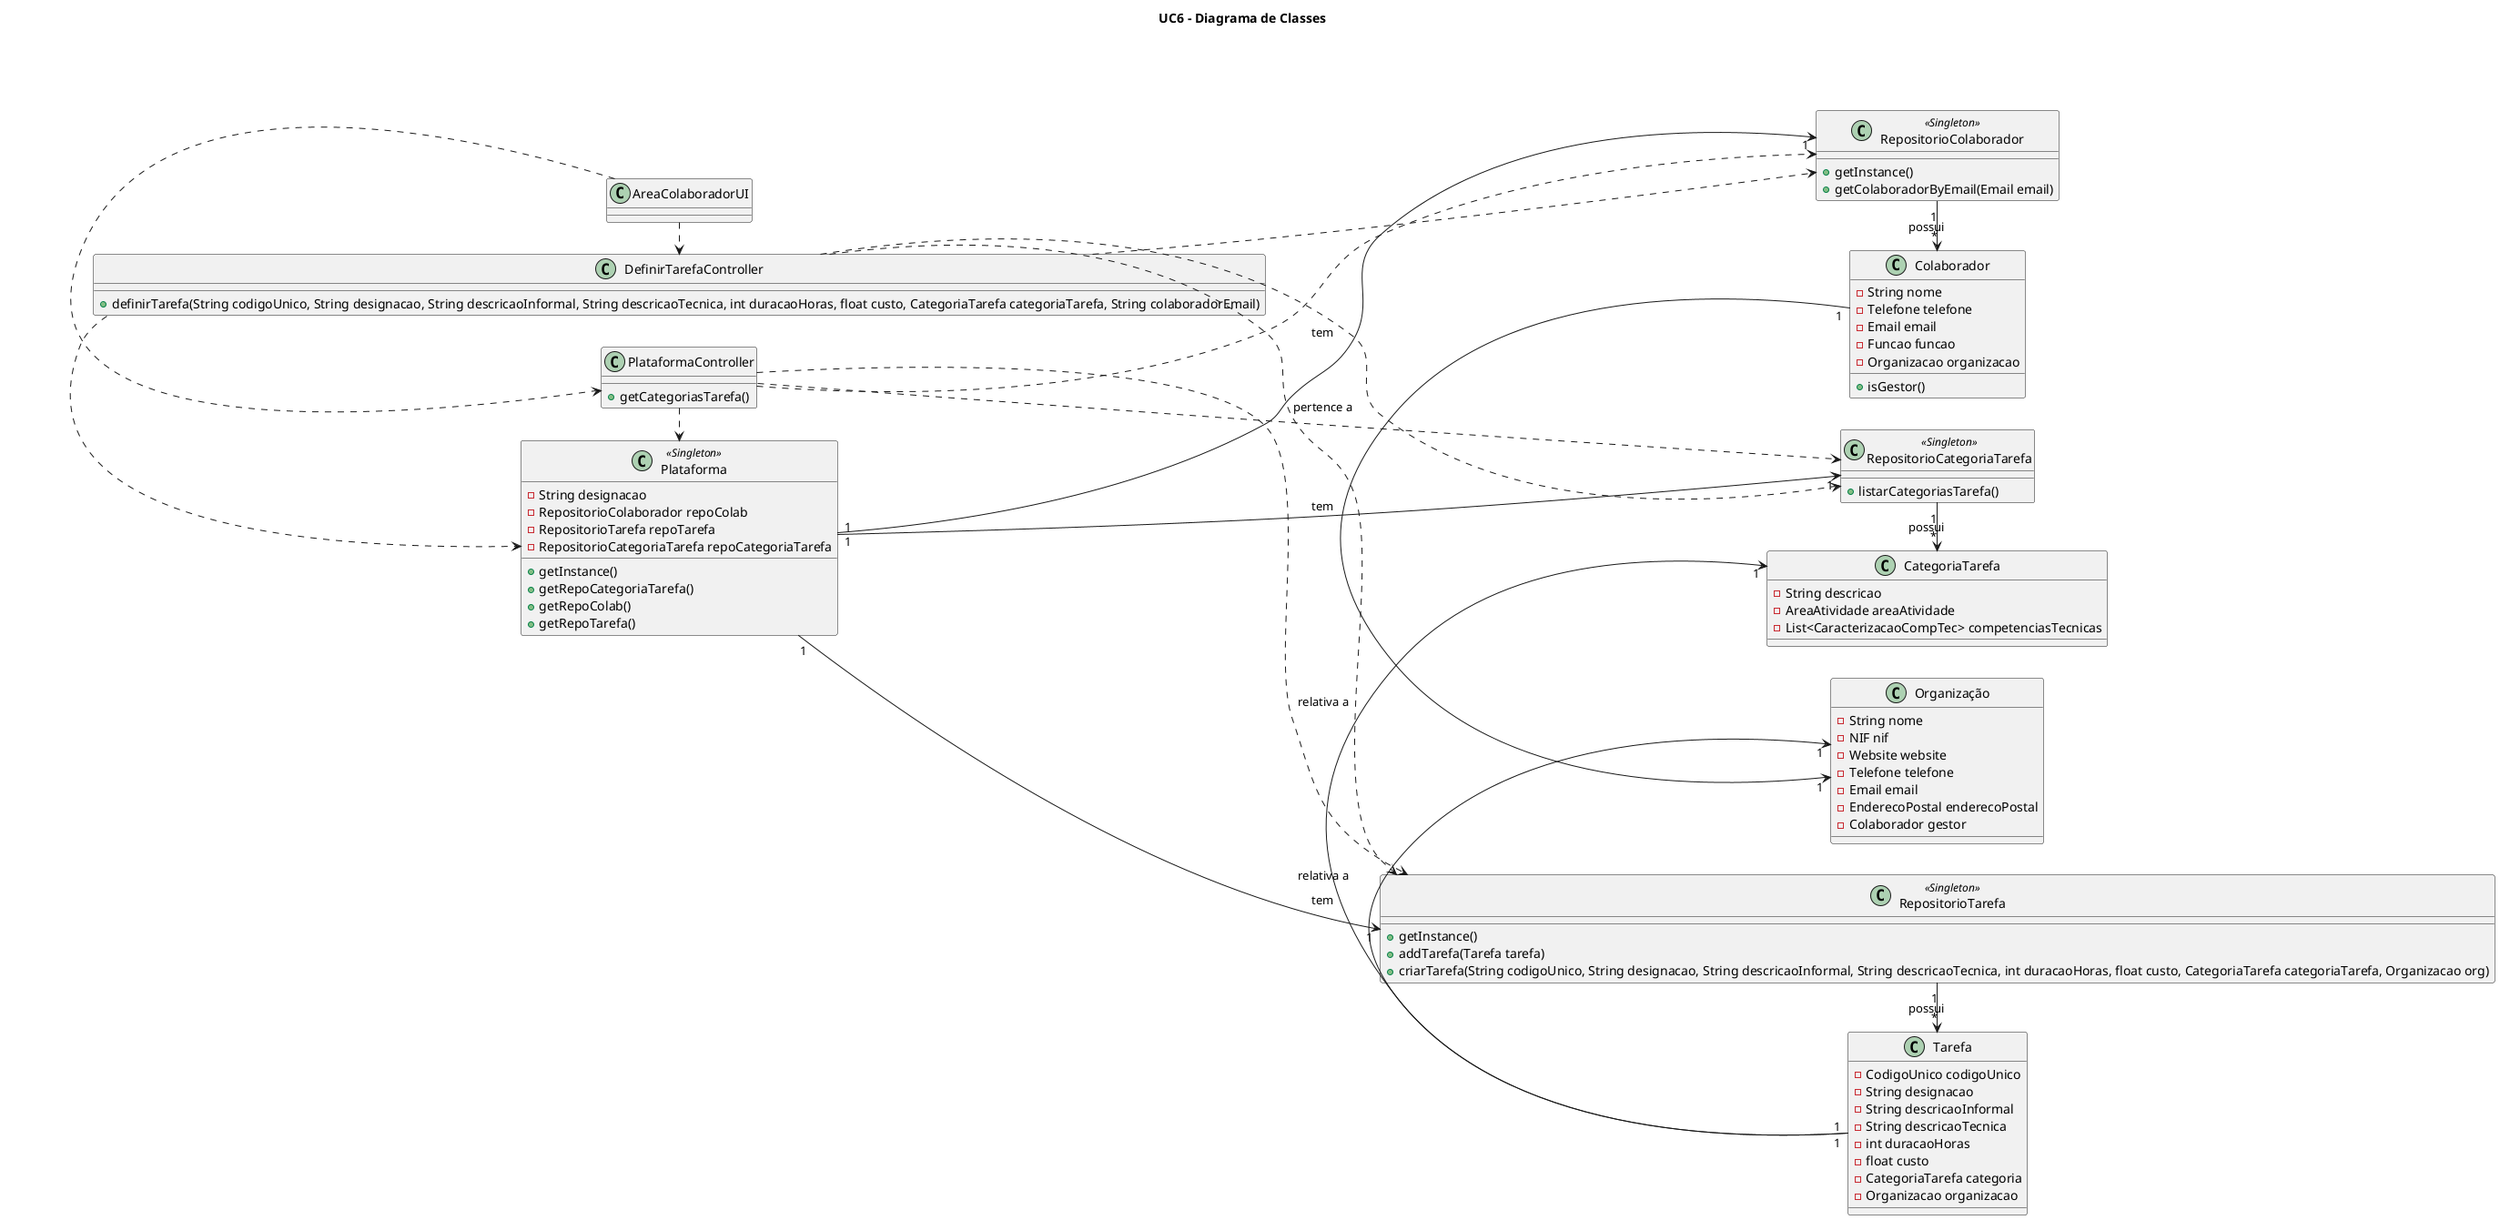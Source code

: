 @startuml

left to right direction

title UC6 - Diagrama de Classes \n

Class Plataforma <<Singleton>> {
    -String designacao
    -RepositorioColaborador repoColab
    -RepositorioTarefa repoTarefa
    -RepositorioCategoriaTarefa repoCategoriaTarefa

    +getInstance()
    +getRepoCategoriaTarefa()
    +getRepoColab()
    +getRepoTarefa()
}

Class PlataformaController {
    +getCategoriasTarefa()
}

Class Colaborador {
    - String nome
    - Telefone telefone
    - Email email
    - Funcao funcao
    - Organizacao organizacao
    +isGestor()
}

Class Tarefa {
    - CodigoUnico codigoUnico
    - String designacao
    - String descricaoInformal
    - String descricaoTecnica
    - int duracaoHoras
    - float custo
    - CategoriaTarefa categoria
    - Organizacao organizacao
}

Class Organização {
    - String nome
    - NIF nif
    - Website website
    - Telefone telefone
    - Email email
    - EnderecoPostal enderecoPostal
    - Colaborador gestor
}

Class CategoriaTarefa {
    -String descricao
    -AreaAtividade areaAtividade
    -List<CaracterizacaoCompTec> competenciasTecnicas
}

Class AreaColaboradorUI {
}

Class DefinirTarefaController {
    +definirTarefa(String codigoUnico, String designacao, String descricaoInformal, String descricaoTecnica, int duracaoHoras, float custo, CategoriaTarefa categoriaTarefa, String colaboradorEmail)

}


Class RepositorioColaborador <<Singleton>> {
    +getInstance()
    +getColaboradorByEmail(Email email)                         
}

Class RepositorioTarefa <<Singleton>> {
    +getInstance()
    +addTarefa(Tarefa tarefa)
    +criarTarefa(String codigoUnico, String designacao, String descricaoInformal, String descricaoTecnica, int duracaoHoras, float custo, CategoriaTarefa categoriaTarefa, Organizacao org)            
}

Class RepositorioCategoriaTarefa <<Singleton>> {
    +listarCategoriasTarefa()
}

AreaColaboradorUI .> DefinirTarefaController
AreaColaboradorUI .> PlataformaController

PlataformaController .> RepositorioColaborador
PlataformaController .> RepositorioTarefa
PlataformaController .> RepositorioCategoriaTarefa
PlataformaController .> Plataforma

DefinirTarefaController .> Plataforma
DefinirTarefaController .> RepositorioCategoriaTarefa
DefinirTarefaController .> RepositorioColaborador
DefinirTarefaController .> RepositorioTarefa

Plataforma "1" -down-> "1" RepositorioTarefa: tem
Plataforma "1" -down-> "1" RepositorioCategoriaTarefa: tem
Plataforma "1" -down-> "1" RepositorioColaborador: tem

RepositorioCategoriaTarefa "1" -> "*" CategoriaTarefa: possui
RepositorioColaborador "1" -> "*" Colaborador: possui
RepositorioTarefa "1" -> "*" Tarefa: possui

Colaborador "1" -> "1" Organização: pertence a
Tarefa "1" -> "1" Organização: relativa a
Tarefa "1" -> "1" CategoriaTarefa: relativa a


@enduml